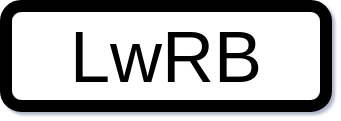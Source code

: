 <mxfile version="12.3.2" type="device" pages="1"><diagram id="I-N_G4gh3ujyhIfbbh0O" name="Page-1"><mxGraphModel dx="1088" dy="968" grid="1" gridSize="5" guides="1" tooltips="1" connect="1" arrows="1" fold="1" page="1" pageScale="1" pageWidth="850" pageHeight="1100" math="0" shadow="1"><root><mxCell id="0"/><mxCell id="1" parent="0"/><mxCell id="sa3dNSyiRaiMKPfRW8gT-2" value="LwRB" style="rounded=1;whiteSpace=wrap;html=1;strokeWidth=6;fontSize=36;shadow=0;" vertex="1" parent="1"><mxGeometry x="350" y="250" width="160" height="50" as="geometry"/></mxCell></root></mxGraphModel></diagram></mxfile>